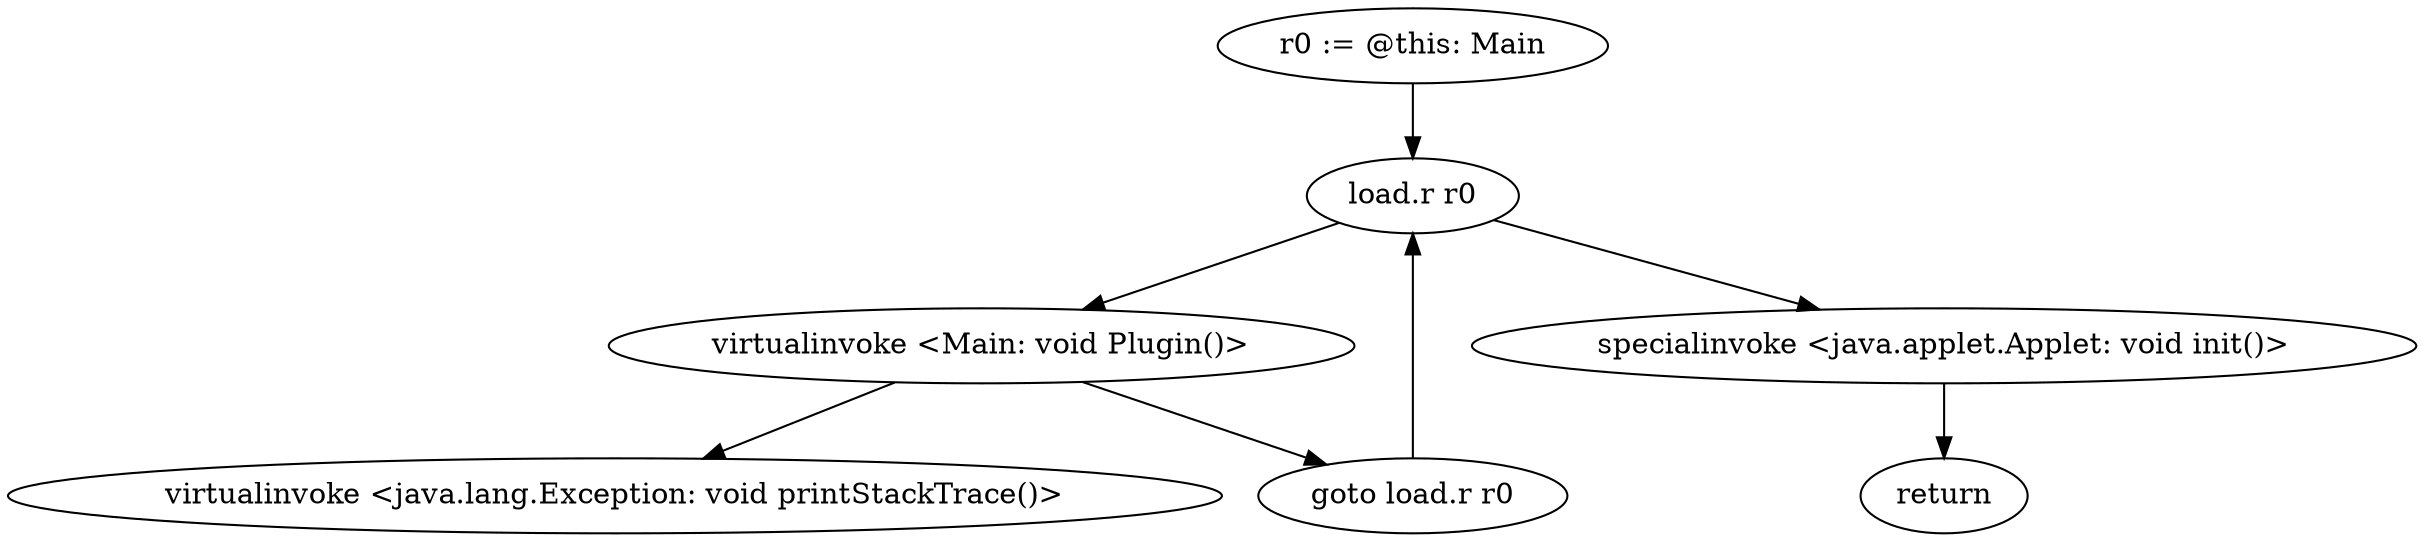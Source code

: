 digraph "" {
    "r0 := @this: Main"
    "load.r r0"
    "r0 := @this: Main"->"load.r r0";
    "virtualinvoke <Main: void Plugin()>"
    "load.r r0"->"virtualinvoke <Main: void Plugin()>";
    "goto load.r r0"
    "virtualinvoke <Main: void Plugin()>"->"goto load.r r0";
    "goto load.r r0"->"load.r r0";
    "specialinvoke <java.applet.Applet: void init()>"
    "load.r r0"->"specialinvoke <java.applet.Applet: void init()>";
    "return"
    "specialinvoke <java.applet.Applet: void init()>"->"return";
    "virtualinvoke <java.lang.Exception: void printStackTrace()>"
    "virtualinvoke <Main: void Plugin()>"->"virtualinvoke <java.lang.Exception: void printStackTrace()>";
}
